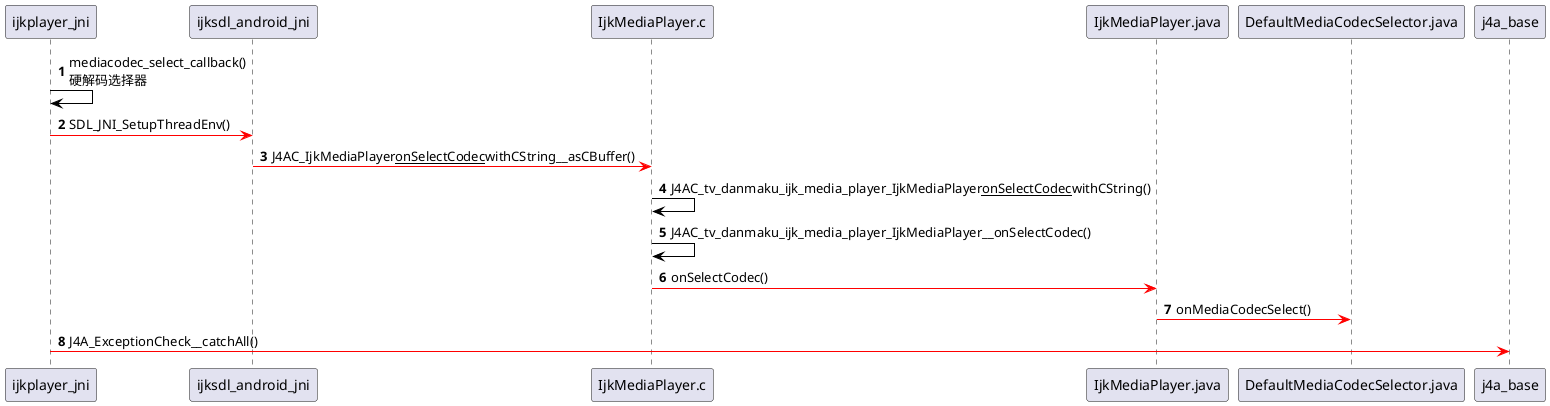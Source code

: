 @startuml
autonumber


ijkplayer_jni [#000000]-> ijkplayer_jni:mediacodec_select_callback()\n硬解码选择器

ijkplayer_jni [#FF0000]-> ijksdl_android_jni:SDL_JNI_SetupThreadEnv()

ijksdl_android_jni [#FF0000]-> IjkMediaPlayer.c:J4AC_IjkMediaPlayer__onSelectCodec__withCString__asCBuffer()

IjkMediaPlayer.c [#000000]-> IjkMediaPlayer.c:J4AC_tv_danmaku_ijk_media_player_IjkMediaPlayer__onSelectCodec__withCString()

IjkMediaPlayer.c [#000000]-> IjkMediaPlayer.c:J4AC_tv_danmaku_ijk_media_player_IjkMediaPlayer__onSelectCodec()

IjkMediaPlayer.c [#FF0000]-> IjkMediaPlayer.java:onSelectCodec()

IjkMediaPlayer.java [#FF0000]-> DefaultMediaCodecSelector.java:onMediaCodecSelect()

ijkplayer_jni [#FF0000]-> j4a_base:J4A_ExceptionCheck__catchAll()

@enduml